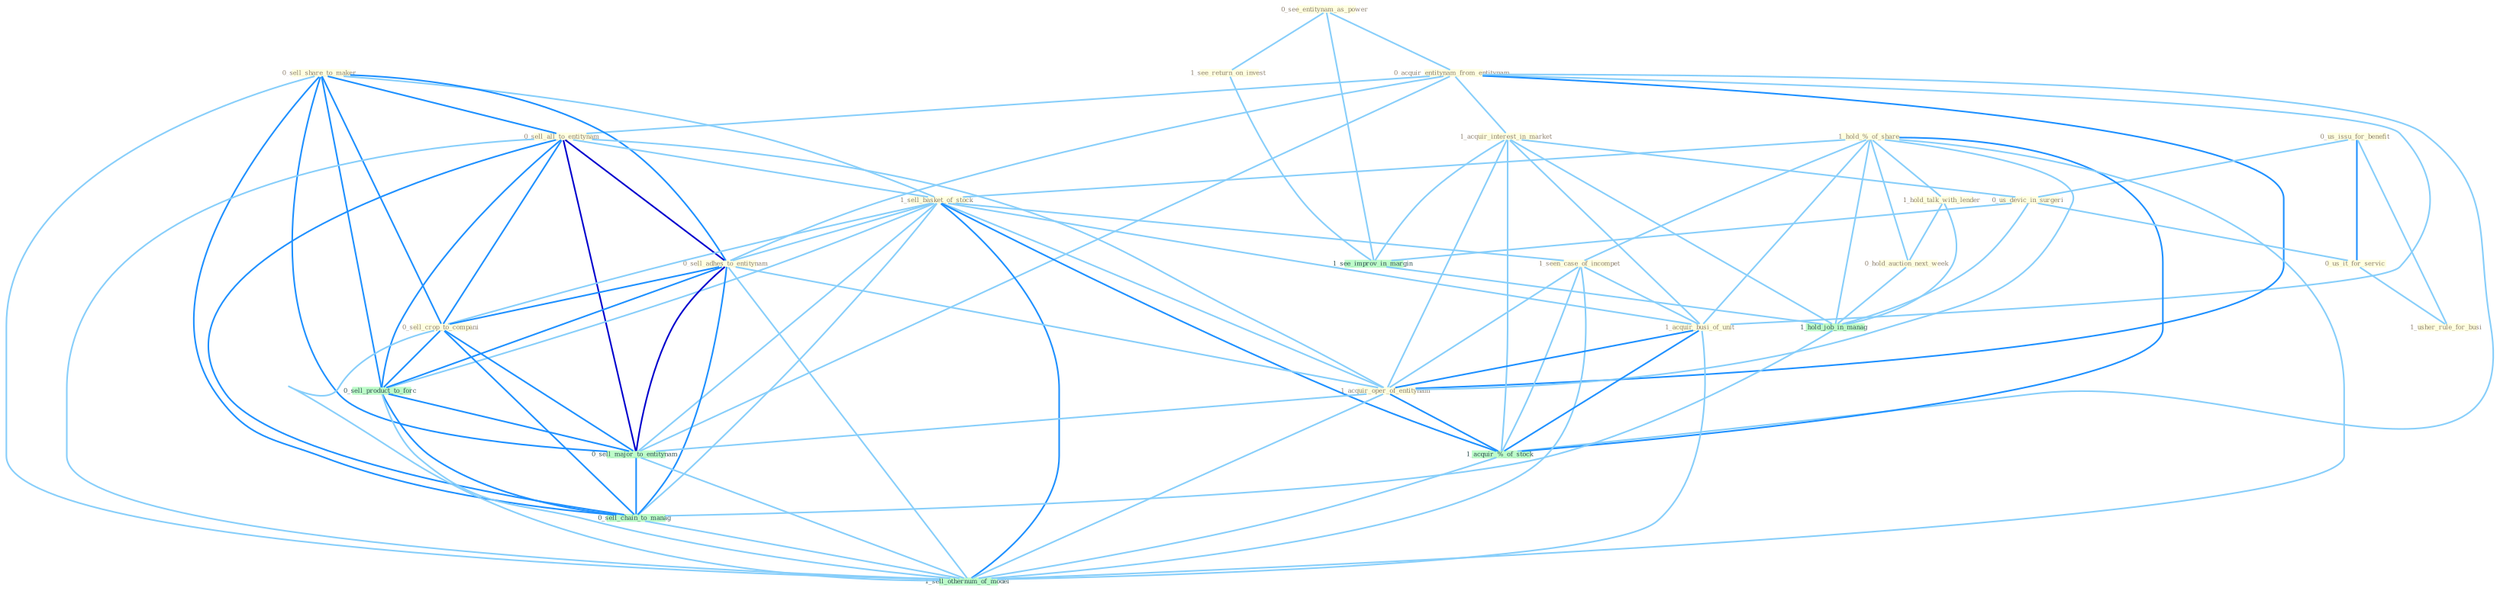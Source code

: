 Graph G{ 
    node
    [shape=polygon,style=filled,width=.5,height=.06,color="#BDFCC9",fixedsize=true,fontsize=4,
    fontcolor="#2f4f4f"];
    {node
    [color="#ffffe0", fontcolor="#8b7d6b"] "0_see_entitynam_as_power " "0_acquir_entitynam_from_entitynam " "0_sell_share_to_maker " "0_us_issu_for_benefit " "1_hold_%_of_share " "1_see_return_on_invest " "0_sell_all_to_entitynam " "1_sell_basket_of_stock " "1_acquir_interest_in_market " "1_hold_talk_with_lender " "0_sell_adhes_to_entitynam " "1_seen_case_of_incompet " "0_hold_auction_next_week " "0_us_devic_in_surgeri " "0_us_it_for_servic " "1_acquir_busi_of_unit " "0_sell_crop_to_compani " "1_acquir_oper_of_entitynam " "1_usher_rule_for_busi "}
{node [color="#fff0f5", fontcolor="#b22222"]}
edge [color="#B0E2FF"];

	"0_see_entitynam_as_power " -- "0_acquir_entitynam_from_entitynam " [w="1", color="#87cefa" ];
	"0_see_entitynam_as_power " -- "1_see_return_on_invest " [w="1", color="#87cefa" ];
	"0_see_entitynam_as_power " -- "1_see_improv_in_margin " [w="1", color="#87cefa" ];
	"0_acquir_entitynam_from_entitynam " -- "0_sell_all_to_entitynam " [w="1", color="#87cefa" ];
	"0_acquir_entitynam_from_entitynam " -- "1_acquir_interest_in_market " [w="1", color="#87cefa" ];
	"0_acquir_entitynam_from_entitynam " -- "0_sell_adhes_to_entitynam " [w="1", color="#87cefa" ];
	"0_acquir_entitynam_from_entitynam " -- "1_acquir_busi_of_unit " [w="1", color="#87cefa" ];
	"0_acquir_entitynam_from_entitynam " -- "1_acquir_oper_of_entitynam " [w="2", color="#1e90ff" , len=0.8];
	"0_acquir_entitynam_from_entitynam " -- "1_acquir_%_of_stock " [w="1", color="#87cefa" ];
	"0_acquir_entitynam_from_entitynam " -- "0_sell_major_to_entitynam " [w="1", color="#87cefa" ];
	"0_sell_share_to_maker " -- "0_sell_all_to_entitynam " [w="2", color="#1e90ff" , len=0.8];
	"0_sell_share_to_maker " -- "1_sell_basket_of_stock " [w="1", color="#87cefa" ];
	"0_sell_share_to_maker " -- "0_sell_adhes_to_entitynam " [w="2", color="#1e90ff" , len=0.8];
	"0_sell_share_to_maker " -- "0_sell_crop_to_compani " [w="2", color="#1e90ff" , len=0.8];
	"0_sell_share_to_maker " -- "0_sell_product_to_forc " [w="2", color="#1e90ff" , len=0.8];
	"0_sell_share_to_maker " -- "0_sell_major_to_entitynam " [w="2", color="#1e90ff" , len=0.8];
	"0_sell_share_to_maker " -- "0_sell_chain_to_manag " [w="2", color="#1e90ff" , len=0.8];
	"0_sell_share_to_maker " -- "1_sell_othernum_of_model " [w="1", color="#87cefa" ];
	"0_us_issu_for_benefit " -- "0_us_devic_in_surgeri " [w="1", color="#87cefa" ];
	"0_us_issu_for_benefit " -- "0_us_it_for_servic " [w="2", color="#1e90ff" , len=0.8];
	"0_us_issu_for_benefit " -- "1_usher_rule_for_busi " [w="1", color="#87cefa" ];
	"1_hold_%_of_share " -- "1_sell_basket_of_stock " [w="1", color="#87cefa" ];
	"1_hold_%_of_share " -- "1_hold_talk_with_lender " [w="1", color="#87cefa" ];
	"1_hold_%_of_share " -- "1_seen_case_of_incompet " [w="1", color="#87cefa" ];
	"1_hold_%_of_share " -- "0_hold_auction_next_week " [w="1", color="#87cefa" ];
	"1_hold_%_of_share " -- "1_acquir_busi_of_unit " [w="1", color="#87cefa" ];
	"1_hold_%_of_share " -- "1_acquir_oper_of_entitynam " [w="1", color="#87cefa" ];
	"1_hold_%_of_share " -- "1_acquir_%_of_stock " [w="2", color="#1e90ff" , len=0.8];
	"1_hold_%_of_share " -- "1_hold_job_in_manag " [w="1", color="#87cefa" ];
	"1_hold_%_of_share " -- "1_sell_othernum_of_model " [w="1", color="#87cefa" ];
	"1_see_return_on_invest " -- "1_see_improv_in_margin " [w="1", color="#87cefa" ];
	"0_sell_all_to_entitynam " -- "1_sell_basket_of_stock " [w="1", color="#87cefa" ];
	"0_sell_all_to_entitynam " -- "0_sell_adhes_to_entitynam " [w="3", color="#0000cd" , len=0.6];
	"0_sell_all_to_entitynam " -- "0_sell_crop_to_compani " [w="2", color="#1e90ff" , len=0.8];
	"0_sell_all_to_entitynam " -- "1_acquir_oper_of_entitynam " [w="1", color="#87cefa" ];
	"0_sell_all_to_entitynam " -- "0_sell_product_to_forc " [w="2", color="#1e90ff" , len=0.8];
	"0_sell_all_to_entitynam " -- "0_sell_major_to_entitynam " [w="3", color="#0000cd" , len=0.6];
	"0_sell_all_to_entitynam " -- "0_sell_chain_to_manag " [w="2", color="#1e90ff" , len=0.8];
	"0_sell_all_to_entitynam " -- "1_sell_othernum_of_model " [w="1", color="#87cefa" ];
	"1_sell_basket_of_stock " -- "0_sell_adhes_to_entitynam " [w="1", color="#87cefa" ];
	"1_sell_basket_of_stock " -- "1_seen_case_of_incompet " [w="1", color="#87cefa" ];
	"1_sell_basket_of_stock " -- "1_acquir_busi_of_unit " [w="1", color="#87cefa" ];
	"1_sell_basket_of_stock " -- "0_sell_crop_to_compani " [w="1", color="#87cefa" ];
	"1_sell_basket_of_stock " -- "1_acquir_oper_of_entitynam " [w="1", color="#87cefa" ];
	"1_sell_basket_of_stock " -- "1_acquir_%_of_stock " [w="2", color="#1e90ff" , len=0.8];
	"1_sell_basket_of_stock " -- "0_sell_product_to_forc " [w="1", color="#87cefa" ];
	"1_sell_basket_of_stock " -- "0_sell_major_to_entitynam " [w="1", color="#87cefa" ];
	"1_sell_basket_of_stock " -- "0_sell_chain_to_manag " [w="1", color="#87cefa" ];
	"1_sell_basket_of_stock " -- "1_sell_othernum_of_model " [w="2", color="#1e90ff" , len=0.8];
	"1_acquir_interest_in_market " -- "0_us_devic_in_surgeri " [w="1", color="#87cefa" ];
	"1_acquir_interest_in_market " -- "1_acquir_busi_of_unit " [w="1", color="#87cefa" ];
	"1_acquir_interest_in_market " -- "1_acquir_oper_of_entitynam " [w="1", color="#87cefa" ];
	"1_acquir_interest_in_market " -- "1_see_improv_in_margin " [w="1", color="#87cefa" ];
	"1_acquir_interest_in_market " -- "1_acquir_%_of_stock " [w="1", color="#87cefa" ];
	"1_acquir_interest_in_market " -- "1_hold_job_in_manag " [w="1", color="#87cefa" ];
	"1_hold_talk_with_lender " -- "0_hold_auction_next_week " [w="1", color="#87cefa" ];
	"1_hold_talk_with_lender " -- "1_hold_job_in_manag " [w="1", color="#87cefa" ];
	"0_sell_adhes_to_entitynam " -- "0_sell_crop_to_compani " [w="2", color="#1e90ff" , len=0.8];
	"0_sell_adhes_to_entitynam " -- "1_acquir_oper_of_entitynam " [w="1", color="#87cefa" ];
	"0_sell_adhes_to_entitynam " -- "0_sell_product_to_forc " [w="2", color="#1e90ff" , len=0.8];
	"0_sell_adhes_to_entitynam " -- "0_sell_major_to_entitynam " [w="3", color="#0000cd" , len=0.6];
	"0_sell_adhes_to_entitynam " -- "0_sell_chain_to_manag " [w="2", color="#1e90ff" , len=0.8];
	"0_sell_adhes_to_entitynam " -- "1_sell_othernum_of_model " [w="1", color="#87cefa" ];
	"1_seen_case_of_incompet " -- "1_acquir_busi_of_unit " [w="1", color="#87cefa" ];
	"1_seen_case_of_incompet " -- "1_acquir_oper_of_entitynam " [w="1", color="#87cefa" ];
	"1_seen_case_of_incompet " -- "1_acquir_%_of_stock " [w="1", color="#87cefa" ];
	"1_seen_case_of_incompet " -- "1_sell_othernum_of_model " [w="1", color="#87cefa" ];
	"0_hold_auction_next_week " -- "1_hold_job_in_manag " [w="1", color="#87cefa" ];
	"0_us_devic_in_surgeri " -- "0_us_it_for_servic " [w="1", color="#87cefa" ];
	"0_us_devic_in_surgeri " -- "1_see_improv_in_margin " [w="1", color="#87cefa" ];
	"0_us_devic_in_surgeri " -- "1_hold_job_in_manag " [w="1", color="#87cefa" ];
	"0_us_it_for_servic " -- "1_usher_rule_for_busi " [w="1", color="#87cefa" ];
	"1_acquir_busi_of_unit " -- "1_acquir_oper_of_entitynam " [w="2", color="#1e90ff" , len=0.8];
	"1_acquir_busi_of_unit " -- "1_acquir_%_of_stock " [w="2", color="#1e90ff" , len=0.8];
	"1_acquir_busi_of_unit " -- "1_sell_othernum_of_model " [w="1", color="#87cefa" ];
	"0_sell_crop_to_compani " -- "0_sell_product_to_forc " [w="2", color="#1e90ff" , len=0.8];
	"0_sell_crop_to_compani " -- "0_sell_major_to_entitynam " [w="2", color="#1e90ff" , len=0.8];
	"0_sell_crop_to_compani " -- "0_sell_chain_to_manag " [w="2", color="#1e90ff" , len=0.8];
	"0_sell_crop_to_compani " -- "1_sell_othernum_of_model " [w="1", color="#87cefa" ];
	"1_acquir_oper_of_entitynam " -- "1_acquir_%_of_stock " [w="2", color="#1e90ff" , len=0.8];
	"1_acquir_oper_of_entitynam " -- "0_sell_major_to_entitynam " [w="1", color="#87cefa" ];
	"1_acquir_oper_of_entitynam " -- "1_sell_othernum_of_model " [w="1", color="#87cefa" ];
	"1_see_improv_in_margin " -- "1_hold_job_in_manag " [w="1", color="#87cefa" ];
	"1_acquir_%_of_stock " -- "1_sell_othernum_of_model " [w="1", color="#87cefa" ];
	"1_hold_job_in_manag " -- "0_sell_chain_to_manag " [w="1", color="#87cefa" ];
	"0_sell_product_to_forc " -- "0_sell_major_to_entitynam " [w="2", color="#1e90ff" , len=0.8];
	"0_sell_product_to_forc " -- "0_sell_chain_to_manag " [w="2", color="#1e90ff" , len=0.8];
	"0_sell_product_to_forc " -- "1_sell_othernum_of_model " [w="1", color="#87cefa" ];
	"0_sell_major_to_entitynam " -- "0_sell_chain_to_manag " [w="2", color="#1e90ff" , len=0.8];
	"0_sell_major_to_entitynam " -- "1_sell_othernum_of_model " [w="1", color="#87cefa" ];
	"0_sell_chain_to_manag " -- "1_sell_othernum_of_model " [w="1", color="#87cefa" ];
}